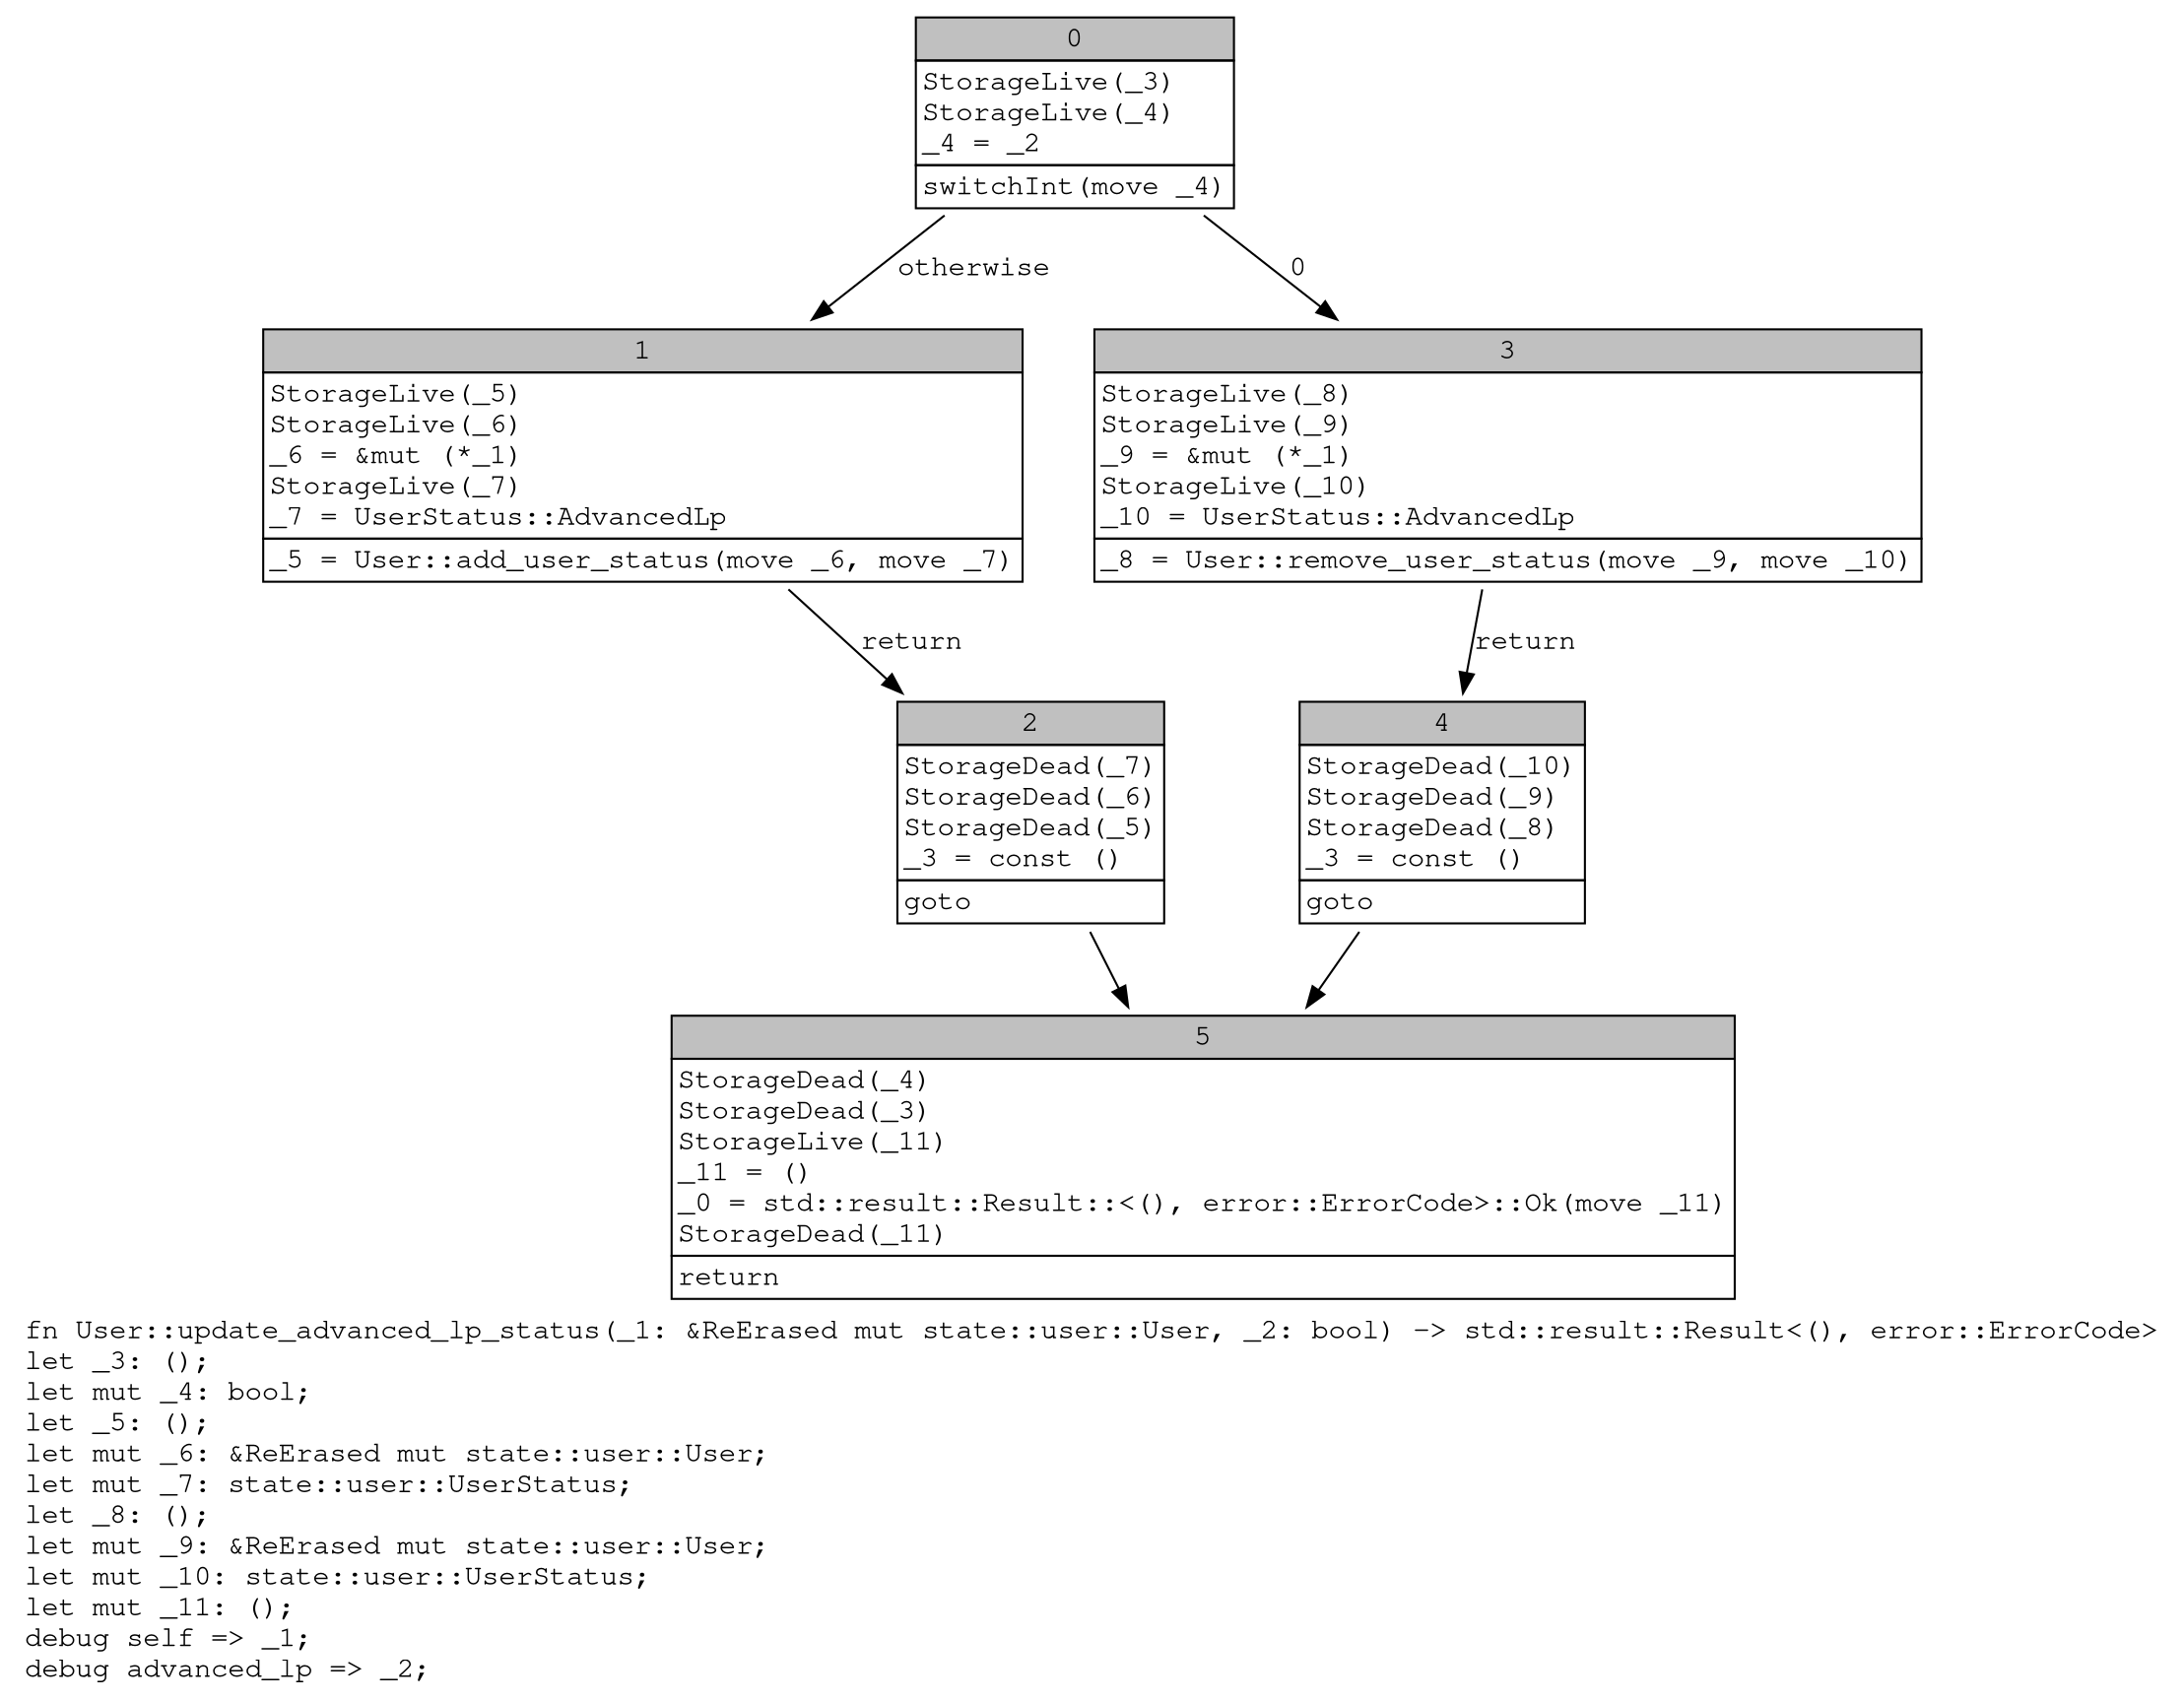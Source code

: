 digraph Mir_0_4319 {
    graph [fontname="Courier, monospace"];
    node [fontname="Courier, monospace"];
    edge [fontname="Courier, monospace"];
    label=<fn User::update_advanced_lp_status(_1: &amp;ReErased mut state::user::User, _2: bool) -&gt; std::result::Result&lt;(), error::ErrorCode&gt;<br align="left"/>let _3: ();<br align="left"/>let mut _4: bool;<br align="left"/>let _5: ();<br align="left"/>let mut _6: &amp;ReErased mut state::user::User;<br align="left"/>let mut _7: state::user::UserStatus;<br align="left"/>let _8: ();<br align="left"/>let mut _9: &amp;ReErased mut state::user::User;<br align="left"/>let mut _10: state::user::UserStatus;<br align="left"/>let mut _11: ();<br align="left"/>debug self =&gt; _1;<br align="left"/>debug advanced_lp =&gt; _2;<br align="left"/>>;
    bb0__0_4319 [shape="none", label=<<table border="0" cellborder="1" cellspacing="0"><tr><td bgcolor="gray" align="center" colspan="1">0</td></tr><tr><td align="left" balign="left">StorageLive(_3)<br/>StorageLive(_4)<br/>_4 = _2<br/></td></tr><tr><td align="left">switchInt(move _4)</td></tr></table>>];
    bb1__0_4319 [shape="none", label=<<table border="0" cellborder="1" cellspacing="0"><tr><td bgcolor="gray" align="center" colspan="1">1</td></tr><tr><td align="left" balign="left">StorageLive(_5)<br/>StorageLive(_6)<br/>_6 = &amp;mut (*_1)<br/>StorageLive(_7)<br/>_7 = UserStatus::AdvancedLp<br/></td></tr><tr><td align="left">_5 = User::add_user_status(move _6, move _7)</td></tr></table>>];
    bb2__0_4319 [shape="none", label=<<table border="0" cellborder="1" cellspacing="0"><tr><td bgcolor="gray" align="center" colspan="1">2</td></tr><tr><td align="left" balign="left">StorageDead(_7)<br/>StorageDead(_6)<br/>StorageDead(_5)<br/>_3 = const ()<br/></td></tr><tr><td align="left">goto</td></tr></table>>];
    bb3__0_4319 [shape="none", label=<<table border="0" cellborder="1" cellspacing="0"><tr><td bgcolor="gray" align="center" colspan="1">3</td></tr><tr><td align="left" balign="left">StorageLive(_8)<br/>StorageLive(_9)<br/>_9 = &amp;mut (*_1)<br/>StorageLive(_10)<br/>_10 = UserStatus::AdvancedLp<br/></td></tr><tr><td align="left">_8 = User::remove_user_status(move _9, move _10)</td></tr></table>>];
    bb4__0_4319 [shape="none", label=<<table border="0" cellborder="1" cellspacing="0"><tr><td bgcolor="gray" align="center" colspan="1">4</td></tr><tr><td align="left" balign="left">StorageDead(_10)<br/>StorageDead(_9)<br/>StorageDead(_8)<br/>_3 = const ()<br/></td></tr><tr><td align="left">goto</td></tr></table>>];
    bb5__0_4319 [shape="none", label=<<table border="0" cellborder="1" cellspacing="0"><tr><td bgcolor="gray" align="center" colspan="1">5</td></tr><tr><td align="left" balign="left">StorageDead(_4)<br/>StorageDead(_3)<br/>StorageLive(_11)<br/>_11 = ()<br/>_0 = std::result::Result::&lt;(), error::ErrorCode&gt;::Ok(move _11)<br/>StorageDead(_11)<br/></td></tr><tr><td align="left">return</td></tr></table>>];
    bb0__0_4319 -> bb3__0_4319 [label="0"];
    bb0__0_4319 -> bb1__0_4319 [label="otherwise"];
    bb1__0_4319 -> bb2__0_4319 [label="return"];
    bb2__0_4319 -> bb5__0_4319 [label=""];
    bb3__0_4319 -> bb4__0_4319 [label="return"];
    bb4__0_4319 -> bb5__0_4319 [label=""];
}
